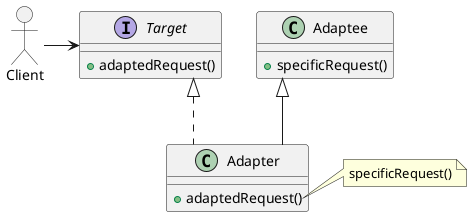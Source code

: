 @startuml
'class adapter
allow_mixing

skinparam linetype ortho

actor Client

interface Target {
	+ adaptedRequest()
}

class Adaptee {
	+ specificRequest()
}

class Adapter extends Adaptee implements Target {
	+ adaptedRequest()
}

Client -right-> Target

note right of Adapter::adaptedRequest
	specificRequest()
endnote

@enduml

@startuml
'object adapter
allow_mixing
skinparam linetype ortho

actor Client

interface Target {
	+ adaptedRequest()
}

class Adaptee {
	+ specificRequest()
}

class Adapter implements Target {
	- adaptee: Adaptee
	+ adaptedRequest()
}

Client -right-> Target

Adapter -right-> Adaptee

note left of Adapter::adaptedRequest
	adaptee.specificRequest()
endnote

@enduml